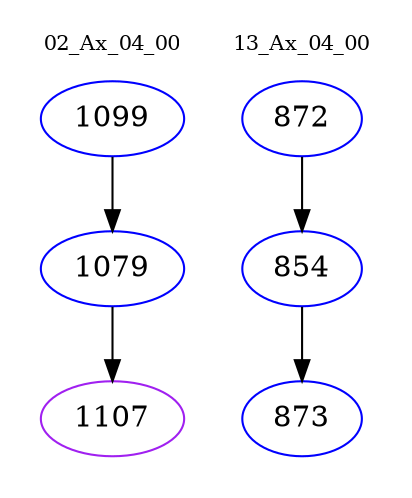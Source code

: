 digraph{
subgraph cluster_0 {
color = white
label = "02_Ax_04_00";
fontsize=10;
T0_1099 [label="1099", color="blue"]
T0_1099 -> T0_1079 [color="black"]
T0_1079 [label="1079", color="blue"]
T0_1079 -> T0_1107 [color="black"]
T0_1107 [label="1107", color="purple"]
}
subgraph cluster_1 {
color = white
label = "13_Ax_04_00";
fontsize=10;
T1_872 [label="872", color="blue"]
T1_872 -> T1_854 [color="black"]
T1_854 [label="854", color="blue"]
T1_854 -> T1_873 [color="black"]
T1_873 [label="873", color="blue"]
}
}
